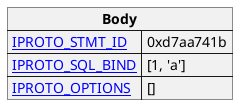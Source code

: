 @startuml

skinparam map {
    HyperlinkColor #0077FF
    FontColor #313131
    BorderColor #313131
    BackgroundColor transparent
}

json "**Body**" as execute_body_1 {
      "[[https://tarantool.io/en/doc/latest/dev_guide/internals/iproto/keys IPROTO_STMT_ID]]": "0xd7aa741b",
      "[[https://tarantool.io/en/doc/latest/dev_guide/internals/iproto/keys IPROTO_SQL_BIND]]": "[1, 'a']",      
      "[[https://tarantool.io/en/doc/latest/dev_guide/internals/iproto/keys IPROTO_OPTIONS]]": "[]"
}

@enduml
